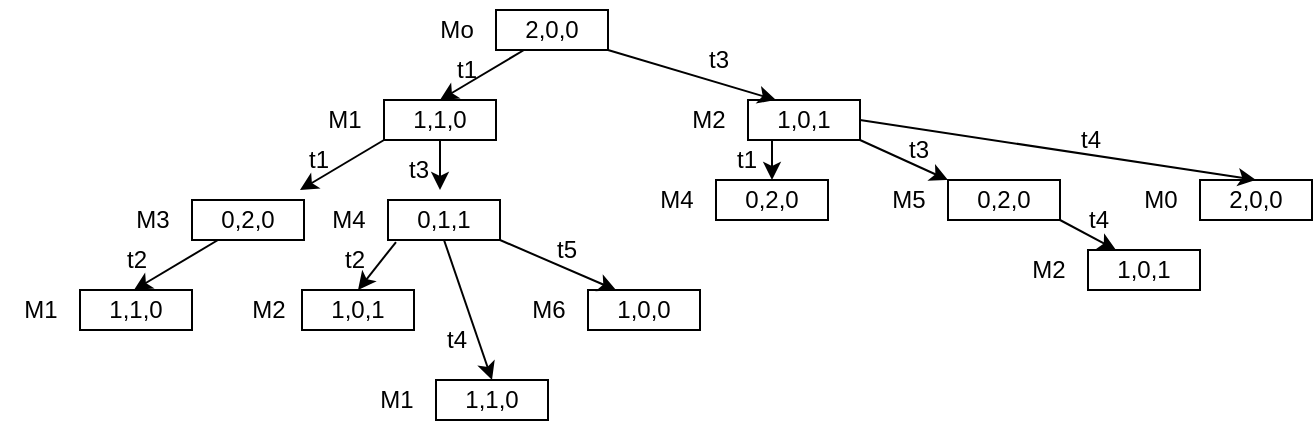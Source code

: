 <mxfile version="26.1.3">
  <diagram name="Страница — 1" id="0SxXHoAoqOa-UjZocLmi">
    <mxGraphModel dx="826" dy="473" grid="1" gridSize="10" guides="1" tooltips="1" connect="1" arrows="1" fold="1" page="1" pageScale="1" pageWidth="827" pageHeight="1169" math="0" shadow="0">
      <root>
        <mxCell id="0" />
        <mxCell id="1" parent="0" />
        <mxCell id="oW9DbNox10dBUA_OHvcG-1" value="2,0,0" style="rounded=0;whiteSpace=wrap;html=1;" vertex="1" parent="1">
          <mxGeometry x="364" y="40" width="56" height="20" as="geometry" />
        </mxCell>
        <mxCell id="oW9DbNox10dBUA_OHvcG-2" value="Мо" style="text;html=1;align=center;verticalAlign=middle;resizable=0;points=[];autosize=1;strokeColor=none;fillColor=none;" vertex="1" parent="1">
          <mxGeometry x="324" y="35" width="40" height="30" as="geometry" />
        </mxCell>
        <mxCell id="oW9DbNox10dBUA_OHvcG-28" style="edgeStyle=orthogonalEdgeStyle;rounded=0;orthogonalLoop=1;jettySize=auto;html=1;" edge="1" parent="1" source="oW9DbNox10dBUA_OHvcG-3">
          <mxGeometry relative="1" as="geometry">
            <mxPoint x="336" y="130" as="targetPoint" />
          </mxGeometry>
        </mxCell>
        <mxCell id="oW9DbNox10dBUA_OHvcG-3" value="1,1,0" style="rounded=0;whiteSpace=wrap;html=1;" vertex="1" parent="1">
          <mxGeometry x="308" y="85" width="56" height="20" as="geometry" />
        </mxCell>
        <mxCell id="oW9DbNox10dBUA_OHvcG-4" value="М1" style="text;html=1;align=center;verticalAlign=middle;resizable=0;points=[];autosize=1;strokeColor=none;fillColor=none;" vertex="1" parent="1">
          <mxGeometry x="268" y="80" width="40" height="30" as="geometry" />
        </mxCell>
        <mxCell id="oW9DbNox10dBUA_OHvcG-49" style="edgeStyle=orthogonalEdgeStyle;rounded=0;orthogonalLoop=1;jettySize=auto;html=1;exitX=0.25;exitY=1;exitDx=0;exitDy=0;entryX=0.5;entryY=0;entryDx=0;entryDy=0;" edge="1" parent="1" source="oW9DbNox10dBUA_OHvcG-5" target="oW9DbNox10dBUA_OHvcG-47">
          <mxGeometry relative="1" as="geometry" />
        </mxCell>
        <mxCell id="oW9DbNox10dBUA_OHvcG-5" value="1,0,1" style="rounded=0;whiteSpace=wrap;html=1;" vertex="1" parent="1">
          <mxGeometry x="490" y="85" width="56" height="20" as="geometry" />
        </mxCell>
        <mxCell id="oW9DbNox10dBUA_OHvcG-6" value="М2" style="text;html=1;align=center;verticalAlign=middle;resizable=0;points=[];autosize=1;strokeColor=none;fillColor=none;" vertex="1" parent="1">
          <mxGeometry x="450" y="80" width="40" height="30" as="geometry" />
        </mxCell>
        <mxCell id="oW9DbNox10dBUA_OHvcG-7" value="0,2,0" style="rounded=0;whiteSpace=wrap;html=1;" vertex="1" parent="1">
          <mxGeometry x="212" y="135" width="56" height="20" as="geometry" />
        </mxCell>
        <mxCell id="oW9DbNox10dBUA_OHvcG-8" value="М3" style="text;html=1;align=center;verticalAlign=middle;resizable=0;points=[];autosize=1;strokeColor=none;fillColor=none;" vertex="1" parent="1">
          <mxGeometry x="172" y="130" width="40" height="30" as="geometry" />
        </mxCell>
        <mxCell id="oW9DbNox10dBUA_OHvcG-11" value="0,1,1" style="rounded=0;whiteSpace=wrap;html=1;" vertex="1" parent="1">
          <mxGeometry x="310" y="135" width="56" height="20" as="geometry" />
        </mxCell>
        <mxCell id="oW9DbNox10dBUA_OHvcG-12" value="М4" style="text;html=1;align=center;verticalAlign=middle;resizable=0;points=[];autosize=1;strokeColor=none;fillColor=none;" vertex="1" parent="1">
          <mxGeometry x="270" y="130" width="40" height="30" as="geometry" />
        </mxCell>
        <mxCell id="oW9DbNox10dBUA_OHvcG-13" value="0,2,0" style="rounded=0;whiteSpace=wrap;html=1;" vertex="1" parent="1">
          <mxGeometry x="590" y="125" width="56" height="20" as="geometry" />
        </mxCell>
        <mxCell id="oW9DbNox10dBUA_OHvcG-14" value="М5" style="text;html=1;align=center;verticalAlign=middle;resizable=0;points=[];autosize=1;strokeColor=none;fillColor=none;" vertex="1" parent="1">
          <mxGeometry x="550" y="120" width="40" height="30" as="geometry" />
        </mxCell>
        <mxCell id="oW9DbNox10dBUA_OHvcG-15" value="1,0,0" style="rounded=0;whiteSpace=wrap;html=1;" vertex="1" parent="1">
          <mxGeometry x="410" y="180" width="56" height="20" as="geometry" />
        </mxCell>
        <mxCell id="oW9DbNox10dBUA_OHvcG-16" value="М6" style="text;html=1;align=center;verticalAlign=middle;resizable=0;points=[];autosize=1;strokeColor=none;fillColor=none;" vertex="1" parent="1">
          <mxGeometry x="370" y="175" width="40" height="30" as="geometry" />
        </mxCell>
        <mxCell id="oW9DbNox10dBUA_OHvcG-19" value="" style="endArrow=classic;html=1;rounded=0;exitX=0.25;exitY=1;exitDx=0;exitDy=0;entryX=0.5;entryY=0;entryDx=0;entryDy=0;" edge="1" parent="1" source="oW9DbNox10dBUA_OHvcG-1" target="oW9DbNox10dBUA_OHvcG-3">
          <mxGeometry width="50" height="50" relative="1" as="geometry">
            <mxPoint x="390" y="270" as="sourcePoint" />
            <mxPoint x="440" y="220" as="targetPoint" />
          </mxGeometry>
        </mxCell>
        <mxCell id="oW9DbNox10dBUA_OHvcG-20" value="t1" style="text;html=1;align=center;verticalAlign=middle;resizable=0;points=[];autosize=1;strokeColor=none;fillColor=none;" vertex="1" parent="1">
          <mxGeometry x="334" y="55" width="30" height="30" as="geometry" />
        </mxCell>
        <mxCell id="oW9DbNox10dBUA_OHvcG-22" value="t1" style="text;html=1;align=center;verticalAlign=middle;resizable=0;points=[];autosize=1;strokeColor=none;fillColor=none;" vertex="1" parent="1">
          <mxGeometry x="260" y="100" width="30" height="30" as="geometry" />
        </mxCell>
        <mxCell id="oW9DbNox10dBUA_OHvcG-23" value="" style="endArrow=classic;html=1;rounded=0;exitX=0.25;exitY=1;exitDx=0;exitDy=0;entryX=0.5;entryY=0;entryDx=0;entryDy=0;" edge="1" parent="1">
          <mxGeometry width="50" height="50" relative="1" as="geometry">
            <mxPoint x="308" y="105" as="sourcePoint" />
            <mxPoint x="266" y="130" as="targetPoint" />
          </mxGeometry>
        </mxCell>
        <mxCell id="oW9DbNox10dBUA_OHvcG-26" value="1,1,0" style="rounded=0;whiteSpace=wrap;html=1;" vertex="1" parent="1">
          <mxGeometry x="156" y="180" width="56" height="20" as="geometry" />
        </mxCell>
        <mxCell id="oW9DbNox10dBUA_OHvcG-27" value="М1" style="text;html=1;align=center;verticalAlign=middle;resizable=0;points=[];autosize=1;strokeColor=none;fillColor=none;" vertex="1" parent="1">
          <mxGeometry x="116" y="175" width="40" height="30" as="geometry" />
        </mxCell>
        <mxCell id="oW9DbNox10dBUA_OHvcG-29" value="t3" style="text;html=1;align=center;verticalAlign=middle;resizable=0;points=[];autosize=1;strokeColor=none;fillColor=none;" vertex="1" parent="1">
          <mxGeometry x="310" y="105" width="30" height="30" as="geometry" />
        </mxCell>
        <mxCell id="oW9DbNox10dBUA_OHvcG-30" value="" style="endArrow=classic;html=1;rounded=0;exitX=0.25;exitY=1;exitDx=0;exitDy=0;entryX=0.5;entryY=0;entryDx=0;entryDy=0;" edge="1" parent="1">
          <mxGeometry width="50" height="50" relative="1" as="geometry">
            <mxPoint x="225" y="155" as="sourcePoint" />
            <mxPoint x="183" y="180" as="targetPoint" />
          </mxGeometry>
        </mxCell>
        <mxCell id="oW9DbNox10dBUA_OHvcG-31" value="t2" style="text;html=1;align=center;verticalAlign=middle;resizable=0;points=[];autosize=1;strokeColor=none;fillColor=none;" vertex="1" parent="1">
          <mxGeometry x="169" y="150" width="30" height="30" as="geometry" />
        </mxCell>
        <mxCell id="oW9DbNox10dBUA_OHvcG-35" value="1,0,1" style="rounded=0;whiteSpace=wrap;html=1;" vertex="1" parent="1">
          <mxGeometry x="267" y="180" width="56" height="20" as="geometry" />
        </mxCell>
        <mxCell id="oW9DbNox10dBUA_OHvcG-36" value="М2" style="text;html=1;align=center;verticalAlign=middle;resizable=0;points=[];autosize=1;strokeColor=none;fillColor=none;" vertex="1" parent="1">
          <mxGeometry x="230" y="175" width="40" height="30" as="geometry" />
        </mxCell>
        <mxCell id="oW9DbNox10dBUA_OHvcG-37" value="1,1,0" style="rounded=0;whiteSpace=wrap;html=1;" vertex="1" parent="1">
          <mxGeometry x="334" y="225" width="56" height="20" as="geometry" />
        </mxCell>
        <mxCell id="oW9DbNox10dBUA_OHvcG-38" value="М1" style="text;html=1;align=center;verticalAlign=middle;resizable=0;points=[];autosize=1;strokeColor=none;fillColor=none;" vertex="1" parent="1">
          <mxGeometry x="294" y="220" width="40" height="30" as="geometry" />
        </mxCell>
        <mxCell id="oW9DbNox10dBUA_OHvcG-39" value="" style="endArrow=classic;html=1;rounded=0;exitX=1.1;exitY=0.867;exitDx=0;exitDy=0;exitPerimeter=0;entryX=0.5;entryY=0;entryDx=0;entryDy=0;" edge="1" parent="1" source="oW9DbNox10dBUA_OHvcG-12" target="oW9DbNox10dBUA_OHvcG-35">
          <mxGeometry width="50" height="50" relative="1" as="geometry">
            <mxPoint x="390" y="270" as="sourcePoint" />
            <mxPoint x="440" y="220" as="targetPoint" />
          </mxGeometry>
        </mxCell>
        <mxCell id="oW9DbNox10dBUA_OHvcG-40" value="" style="endArrow=classic;html=1;rounded=0;exitX=0.5;exitY=1;exitDx=0;exitDy=0;entryX=0.5;entryY=0;entryDx=0;entryDy=0;" edge="1" parent="1" source="oW9DbNox10dBUA_OHvcG-11" target="oW9DbNox10dBUA_OHvcG-37">
          <mxGeometry width="50" height="50" relative="1" as="geometry">
            <mxPoint x="390" y="270" as="sourcePoint" />
            <mxPoint x="440" y="220" as="targetPoint" />
          </mxGeometry>
        </mxCell>
        <mxCell id="oW9DbNox10dBUA_OHvcG-41" value="" style="endArrow=classic;html=1;rounded=0;exitX=1;exitY=1;exitDx=0;exitDy=0;entryX=0.25;entryY=0;entryDx=0;entryDy=0;" edge="1" parent="1" source="oW9DbNox10dBUA_OHvcG-11" target="oW9DbNox10dBUA_OHvcG-15">
          <mxGeometry width="50" height="50" relative="1" as="geometry">
            <mxPoint x="390" y="270" as="sourcePoint" />
            <mxPoint x="440" y="220" as="targetPoint" />
          </mxGeometry>
        </mxCell>
        <mxCell id="oW9DbNox10dBUA_OHvcG-42" value="t2" style="text;html=1;align=center;verticalAlign=middle;resizable=0;points=[];autosize=1;strokeColor=none;fillColor=none;" vertex="1" parent="1">
          <mxGeometry x="278" y="150" width="30" height="30" as="geometry" />
        </mxCell>
        <mxCell id="oW9DbNox10dBUA_OHvcG-43" value="t4" style="text;html=1;align=center;verticalAlign=middle;resizable=0;points=[];autosize=1;strokeColor=none;fillColor=none;" vertex="1" parent="1">
          <mxGeometry x="329" y="190" width="30" height="30" as="geometry" />
        </mxCell>
        <mxCell id="oW9DbNox10dBUA_OHvcG-44" value="t5" style="text;html=1;align=center;verticalAlign=middle;resizable=0;points=[];autosize=1;strokeColor=none;fillColor=none;" vertex="1" parent="1">
          <mxGeometry x="384" y="145" width="30" height="30" as="geometry" />
        </mxCell>
        <mxCell id="oW9DbNox10dBUA_OHvcG-45" value="t3" style="text;html=1;align=center;verticalAlign=middle;resizable=0;points=[];autosize=1;strokeColor=none;fillColor=none;" vertex="1" parent="1">
          <mxGeometry x="460" y="50" width="30" height="30" as="geometry" />
        </mxCell>
        <mxCell id="oW9DbNox10dBUA_OHvcG-46" value="" style="endArrow=classic;html=1;rounded=0;exitX=1;exitY=1;exitDx=0;exitDy=0;entryX=0.25;entryY=0;entryDx=0;entryDy=0;" edge="1" parent="1" source="oW9DbNox10dBUA_OHvcG-1" target="oW9DbNox10dBUA_OHvcG-5">
          <mxGeometry width="50" height="50" relative="1" as="geometry">
            <mxPoint x="390" y="270" as="sourcePoint" />
            <mxPoint x="440" y="220" as="targetPoint" />
          </mxGeometry>
        </mxCell>
        <mxCell id="oW9DbNox10dBUA_OHvcG-47" value="0,2,0" style="rounded=0;whiteSpace=wrap;html=1;" vertex="1" parent="1">
          <mxGeometry x="474" y="125" width="56" height="20" as="geometry" />
        </mxCell>
        <mxCell id="oW9DbNox10dBUA_OHvcG-48" value="М4" style="text;html=1;align=center;verticalAlign=middle;resizable=0;points=[];autosize=1;strokeColor=none;fillColor=none;" vertex="1" parent="1">
          <mxGeometry x="434" y="120" width="40" height="30" as="geometry" />
        </mxCell>
        <mxCell id="oW9DbNox10dBUA_OHvcG-51" value="" style="endArrow=classic;html=1;rounded=0;exitX=1;exitY=1;exitDx=0;exitDy=0;entryX=0;entryY=0;entryDx=0;entryDy=0;" edge="1" parent="1" source="oW9DbNox10dBUA_OHvcG-5" target="oW9DbNox10dBUA_OHvcG-13">
          <mxGeometry width="50" height="50" relative="1" as="geometry">
            <mxPoint x="390" y="270" as="sourcePoint" />
            <mxPoint x="440" y="220" as="targetPoint" />
          </mxGeometry>
        </mxCell>
        <mxCell id="oW9DbNox10dBUA_OHvcG-52" value="t3" style="text;html=1;align=center;verticalAlign=middle;resizable=0;points=[];autosize=1;strokeColor=none;fillColor=none;" vertex="1" parent="1">
          <mxGeometry x="560" y="95" width="30" height="30" as="geometry" />
        </mxCell>
        <mxCell id="oW9DbNox10dBUA_OHvcG-53" value="t1" style="text;html=1;align=center;verticalAlign=middle;resizable=0;points=[];autosize=1;strokeColor=none;fillColor=none;" vertex="1" parent="1">
          <mxGeometry x="474" y="100" width="30" height="30" as="geometry" />
        </mxCell>
        <mxCell id="oW9DbNox10dBUA_OHvcG-54" value="1,0,1" style="rounded=0;whiteSpace=wrap;html=1;" vertex="1" parent="1">
          <mxGeometry x="660" y="160" width="56" height="20" as="geometry" />
        </mxCell>
        <mxCell id="oW9DbNox10dBUA_OHvcG-55" value="М2" style="text;html=1;align=center;verticalAlign=middle;resizable=0;points=[];autosize=1;strokeColor=none;fillColor=none;" vertex="1" parent="1">
          <mxGeometry x="620" y="155" width="40" height="30" as="geometry" />
        </mxCell>
        <mxCell id="oW9DbNox10dBUA_OHvcG-56" value="" style="endArrow=classic;html=1;rounded=0;exitX=1;exitY=1;exitDx=0;exitDy=0;entryX=0.25;entryY=0;entryDx=0;entryDy=0;" edge="1" parent="1" target="oW9DbNox10dBUA_OHvcG-54">
          <mxGeometry width="50" height="50" relative="1" as="geometry">
            <mxPoint x="646" y="145" as="sourcePoint" />
            <mxPoint x="730" y="170" as="targetPoint" />
          </mxGeometry>
        </mxCell>
        <mxCell id="oW9DbNox10dBUA_OHvcG-57" value="t4" style="text;html=1;align=center;verticalAlign=middle;resizable=0;points=[];autosize=1;strokeColor=none;fillColor=none;" vertex="1" parent="1">
          <mxGeometry x="650" y="130" width="30" height="30" as="geometry" />
        </mxCell>
        <mxCell id="oW9DbNox10dBUA_OHvcG-58" value="2,0,0" style="rounded=0;whiteSpace=wrap;html=1;" vertex="1" parent="1">
          <mxGeometry x="716" y="125" width="56" height="20" as="geometry" />
        </mxCell>
        <mxCell id="oW9DbNox10dBUA_OHvcG-59" value="М0" style="text;html=1;align=center;verticalAlign=middle;resizable=0;points=[];autosize=1;strokeColor=none;fillColor=none;" vertex="1" parent="1">
          <mxGeometry x="676" y="120" width="40" height="30" as="geometry" />
        </mxCell>
        <mxCell id="oW9DbNox10dBUA_OHvcG-60" value="" style="endArrow=classic;html=1;rounded=0;exitX=1;exitY=1;exitDx=0;exitDy=0;entryX=0.5;entryY=0;entryDx=0;entryDy=0;" edge="1" parent="1" target="oW9DbNox10dBUA_OHvcG-58">
          <mxGeometry width="50" height="50" relative="1" as="geometry">
            <mxPoint x="546" y="95" as="sourcePoint" />
            <mxPoint x="630" y="120" as="targetPoint" />
          </mxGeometry>
        </mxCell>
        <mxCell id="oW9DbNox10dBUA_OHvcG-61" value="t4" style="text;html=1;align=center;verticalAlign=middle;resizable=0;points=[];autosize=1;strokeColor=none;fillColor=none;" vertex="1" parent="1">
          <mxGeometry x="646" y="90" width="30" height="30" as="geometry" />
        </mxCell>
      </root>
    </mxGraphModel>
  </diagram>
</mxfile>
